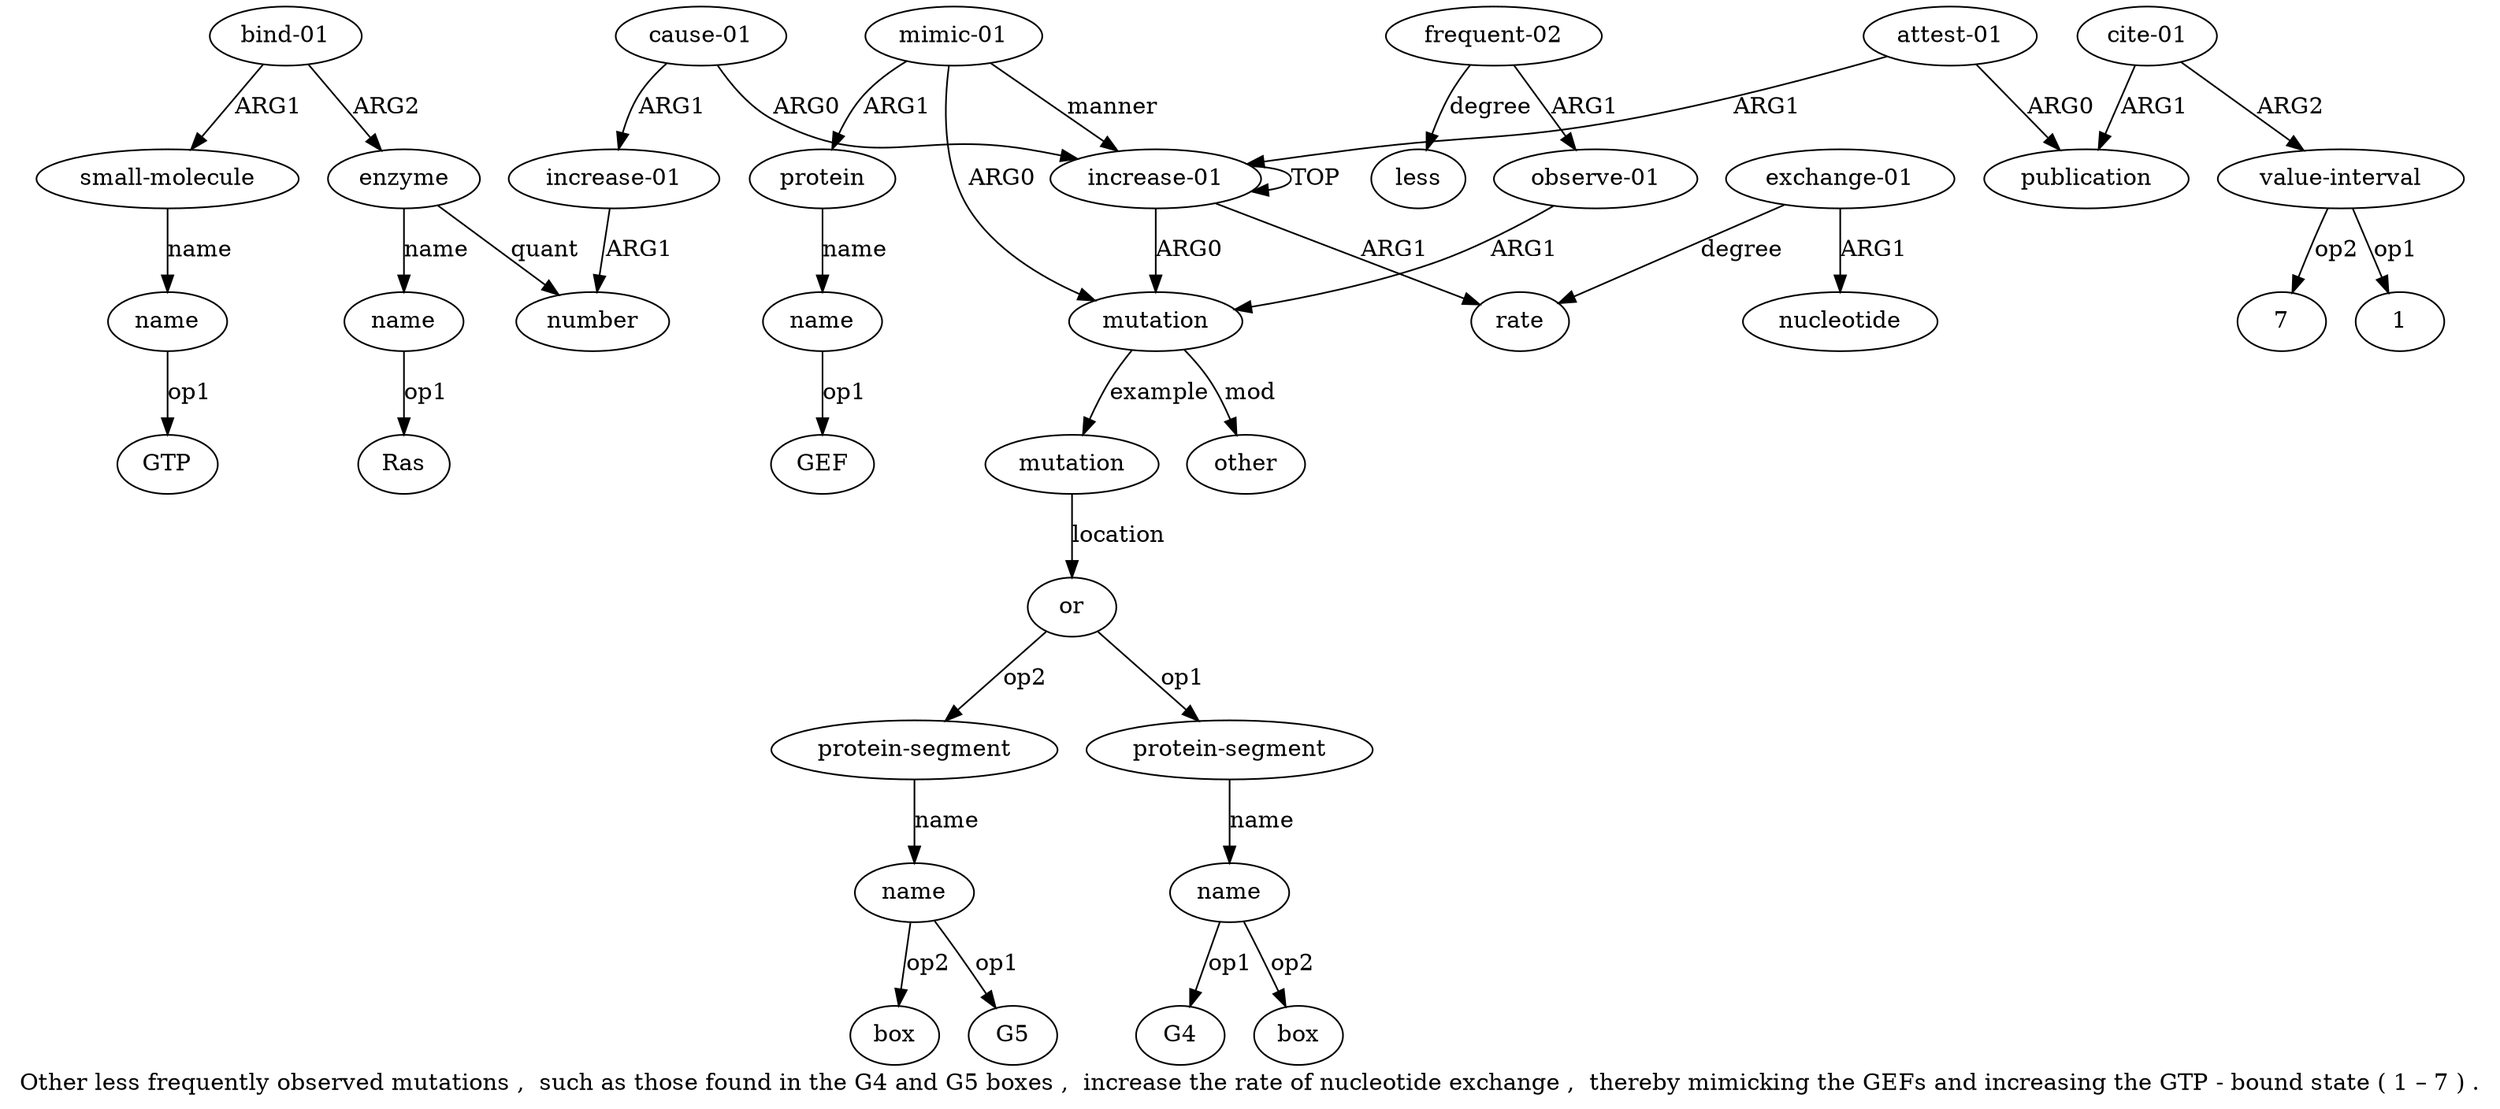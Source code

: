 digraph  {
	graph [label="Other less frequently observed mutations ,  such as those found in the G4 and G5 boxes ,  increase the rate of nucleotide exchange ,  \
thereby mimicking the GEFs and increasing the GTP - bound state ( 1 – 7 ) ."];
	node [label="\N"];
	a20	 [color=black,
		gold_ind=20,
		gold_label=number,
		label=number,
		test_ind=20,
		test_label=number];
	a21	 [color=black,
		gold_ind=21,
		gold_label=enzyme,
		label=enzyme,
		test_ind=21,
		test_label=enzyme];
	a21 -> a20 [key=0,
	color=black,
	gold_label=quant,
	label=quant,
	test_label=quant];
a22 [color=black,
	gold_ind=22,
	gold_label=name,
	label=name,
	test_ind=22,
	test_label=name];
a21 -> a22 [key=0,
color=black,
gold_label=name,
label=name,
test_label=name];
"a22 Ras" [color=black,
gold_ind=-1,
gold_label=Ras,
label=Ras,
test_ind=-1,
test_label=Ras];
a22 -> "a22 Ras" [key=0,
color=black,
gold_label=op1,
label=op1,
test_label=op1];
a23 [color=black,
gold_ind=23,
gold_label="bind-01",
label="bind-01",
test_ind=23,
test_label="bind-01"];
a23 -> a21 [key=0,
color=black,
gold_label=ARG2,
label=ARG2,
test_label=ARG2];
a24 [color=black,
gold_ind=24,
gold_label="small-molecule",
label="small-molecule",
test_ind=24,
test_label="small-molecule"];
a23 -> a24 [key=0,
color=black,
gold_label=ARG1,
label=ARG1,
test_label=ARG1];
a25 [color=black,
gold_ind=25,
gold_label=name,
label=name,
test_ind=25,
test_label=name];
a24 -> a25 [key=0,
color=black,
gold_label=name,
label=name,
test_label=name];
"a25 GTP" [color=black,
gold_ind=-1,
gold_label=GTP,
label=GTP,
test_ind=-1,
test_label=GTP];
a25 -> "a25 GTP" [key=0,
color=black,
gold_label=op1,
label=op1,
test_label=op1];
a26 [color=black,
gold_ind=26,
gold_label="attest-01",
label="attest-01",
test_ind=26,
test_label="attest-01"];
a27 [color=black,
gold_ind=27,
gold_label=publication,
label=publication,
test_ind=27,
test_label=publication];
a26 -> a27 [key=0,
color=black,
gold_label=ARG0,
label=ARG0,
test_label=ARG0];
a0 [color=black,
gold_ind=0,
gold_label="increase-01",
label="increase-01",
test_ind=0,
test_label="increase-01"];
a26 -> a0 [key=0,
color=black,
gold_label=ARG1,
label=ARG1,
test_label=ARG1];
a28 [color=black,
gold_ind=28,
gold_label="cite-01",
label="cite-01",
test_ind=28,
test_label="cite-01"];
a28 -> a27 [key=0,
color=black,
gold_label=ARG1,
label=ARG1,
test_label=ARG1];
a29 [color=black,
gold_ind=29,
gold_label="value-interval",
label="value-interval",
test_ind=29,
test_label="value-interval"];
a28 -> a29 [key=0,
color=black,
gold_label=ARG2,
label=ARG2,
test_label=ARG2];
"a29 1" [color=black,
gold_ind=-1,
gold_label=1,
label=1,
test_ind=-1,
test_label=1];
a29 -> "a29 1" [key=0,
color=black,
gold_label=op1,
label=op1,
test_label=op1];
"a29 7" [color=black,
gold_ind=-1,
gold_label=7,
label=7,
test_ind=-1,
test_label=7];
a29 -> "a29 7" [key=0,
color=black,
gold_label=op2,
label=op2,
test_label=op2];
"a9 G4" [color=black,
gold_ind=-1,
gold_label=G4,
label=G4,
test_ind=-1,
test_label=G4];
"a17 GEF" [color=black,
gold_ind=-1,
gold_label=GEF,
label=GEF,
test_ind=-1,
test_label=GEF];
"a11 box" [color=black,
gold_ind=-1,
gold_label=box,
label=box,
test_ind=-1,
test_label=box];
"a9 box" [color=black,
gold_ind=-1,
gold_label=box,
label=box,
test_ind=-1,
test_label=box];
a15 [color=black,
gold_ind=15,
gold_label="mimic-01",
label="mimic-01",
test_ind=15,
test_label="mimic-01"];
a16 [color=black,
gold_ind=16,
gold_label=protein,
label=protein,
test_ind=16,
test_label=protein];
a15 -> a16 [key=0,
color=black,
gold_label=ARG1,
label=ARG1,
test_label=ARG1];
a1 [color=black,
gold_ind=1,
gold_label=mutation,
label=mutation,
test_ind=1,
test_label=mutation];
a15 -> a1 [key=0,
color=black,
gold_label=ARG0,
label=ARG0,
test_label=ARG0];
a15 -> a0 [key=0,
color=black,
gold_label=manner,
label=manner,
test_label=manner];
a14 [color=black,
gold_ind=14,
gold_label=nucleotide,
label=nucleotide,
test_ind=14,
test_label=nucleotide];
a17 [color=black,
gold_ind=17,
gold_label=name,
label=name,
test_ind=17,
test_label=name];
a17 -> "a17 GEF" [key=0,
color=black,
gold_label=op1,
label=op1,
test_label=op1];
a16 -> a17 [key=0,
color=black,
gold_label=name,
label=name,
test_label=name];
a11 [color=black,
gold_ind=11,
gold_label=name,
label=name,
test_ind=11,
test_label=name];
a11 -> "a11 box" [key=0,
color=black,
gold_label=op2,
label=op2,
test_label=op2];
"a11 G5" [color=black,
gold_ind=-1,
gold_label=G5,
label=G5,
test_ind=-1,
test_label=G5];
a11 -> "a11 G5" [key=0,
color=black,
gold_label=op1,
label=op1,
test_label=op1];
a10 [color=black,
gold_ind=10,
gold_label="protein-segment",
label="protein-segment",
test_ind=10,
test_label="protein-segment"];
a10 -> a11 [key=0,
color=black,
gold_label=name,
label=name,
test_label=name];
a13 [color=black,
gold_ind=13,
gold_label="exchange-01",
label="exchange-01",
test_ind=13,
test_label="exchange-01"];
a13 -> a14 [key=0,
color=black,
gold_label=ARG1,
label=ARG1,
test_label=ARG1];
a12 [color=black,
gold_ind=12,
gold_label=rate,
label=rate,
test_ind=12,
test_label=rate];
a13 -> a12 [key=0,
color=black,
gold_label=degree,
label=degree,
test_label=degree];
a19 [color=black,
gold_ind=19,
gold_label="increase-01",
label="increase-01",
test_ind=19,
test_label="increase-01"];
a19 -> a20 [key=0,
color=black,
gold_label=ARG1,
label=ARG1,
test_label=ARG1];
a18 [color=black,
gold_ind=18,
gold_label="cause-01",
label="cause-01",
test_ind=18,
test_label="cause-01"];
a18 -> a19 [key=0,
color=black,
gold_label=ARG1,
label=ARG1,
test_label=ARG1];
a18 -> a0 [key=0,
color=black,
gold_label=ARG0,
label=ARG0,
test_label=ARG0];
a5 [color=black,
gold_ind=5,
gold_label=other,
label=other,
test_ind=5,
test_label=other];
a1 -> a5 [key=0,
color=black,
gold_label=mod,
label=mod,
test_label=mod];
a6 [color=black,
gold_ind=6,
gold_label=mutation,
label=mutation,
test_ind=6,
test_label=mutation];
a1 -> a6 [key=0,
color=black,
gold_label=example,
label=example,
test_label=example];
a0 -> a12 [key=0,
color=black,
gold_label=ARG1,
label=ARG1,
test_label=ARG1];
a0 -> a1 [key=0,
color=black,
gold_label=ARG0,
label=ARG0,
test_label=ARG0];
a0 -> a0 [key=0,
color=black,
gold_label=TOP,
label=TOP,
test_label=TOP];
a3 [color=black,
gold_ind=3,
gold_label="frequent-02",
label="frequent-02",
test_ind=3,
test_label="frequent-02"];
a2 [color=black,
gold_ind=2,
gold_label="observe-01",
label="observe-01",
test_ind=2,
test_label="observe-01"];
a3 -> a2 [key=0,
color=black,
gold_label=ARG1,
label=ARG1,
test_label=ARG1];
a4 [color=black,
gold_ind=4,
gold_label=less,
label=less,
test_ind=4,
test_label=less];
a3 -> a4 [key=0,
color=black,
gold_label=degree,
label=degree,
test_label=degree];
a2 -> a1 [key=0,
color=black,
gold_label=ARG1,
label=ARG1,
test_label=ARG1];
a7 [color=black,
gold_ind=7,
gold_label=or,
label=or,
test_ind=7,
test_label=or];
a7 -> a10 [key=0,
color=black,
gold_label=op2,
label=op2,
test_label=op2];
a8 [color=black,
gold_ind=8,
gold_label="protein-segment",
label="protein-segment",
test_ind=8,
test_label="protein-segment"];
a7 -> a8 [key=0,
color=black,
gold_label=op1,
label=op1,
test_label=op1];
a6 -> a7 [key=0,
color=black,
gold_label=location,
label=location,
test_label=location];
a9 [color=black,
gold_ind=9,
gold_label=name,
label=name,
test_ind=9,
test_label=name];
a9 -> "a9 G4" [key=0,
color=black,
gold_label=op1,
label=op1,
test_label=op1];
a9 -> "a9 box" [key=0,
color=black,
gold_label=op2,
label=op2,
test_label=op2];
a8 -> a9 [key=0,
color=black,
gold_label=name,
label=name,
test_label=name];
}
